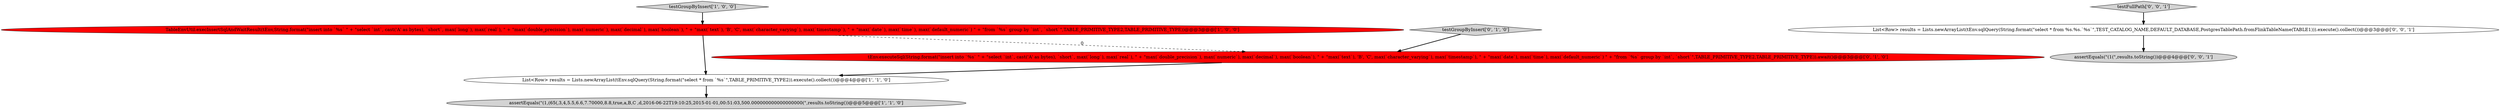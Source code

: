digraph {
3 [style = filled, label = "testGroupByInsert['1', '0', '0']", fillcolor = lightgray, shape = diamond image = "AAA0AAABBB1BBB"];
0 [style = filled, label = "TableEnvUtil.execInsertSqlAndWaitResult(tEnv,String.format(\"insert into `%s` \" + \"select `int`, cast('A' as bytes), `short`, max(`long`), max(`real`), \" + \"max(`double_precision`), max(`numeric`), max(`decimal`), max(`boolean`), \" + \"max(`text`), 'B', 'C', max(`character_varying`), max(`timestamp`), \" + \"max(`date`), max(`time`), max(`default_numeric`) \" + \"from `%s` group by `int`, `short`\",TABLE_PRIMITIVE_TYPE2,TABLE_PRIMITIVE_TYPE))@@@3@@@['1', '0', '0']", fillcolor = red, shape = ellipse image = "AAA1AAABBB1BBB"];
6 [style = filled, label = "testFullPath['0', '0', '1']", fillcolor = lightgray, shape = diamond image = "AAA0AAABBB3BBB"];
8 [style = filled, label = "assertEquals(\"(1(\",results.toString())@@@4@@@['0', '0', '1']", fillcolor = lightgray, shape = ellipse image = "AAA0AAABBB3BBB"];
4 [style = filled, label = "tEnv.executeSql(String.format(\"insert into `%s` \" + \"select `int`, cast('A' as bytes), `short`, max(`long`), max(`real`), \" + \"max(`double_precision`), max(`numeric`), max(`decimal`), max(`boolean`), \" + \"max(`text`), 'B', 'C', max(`character_varying`), max(`timestamp`), \" + \"max(`date`), max(`time`), max(`default_numeric`) \" + \"from `%s` group by `int`, `short`\",TABLE_PRIMITIVE_TYPE2,TABLE_PRIMITIVE_TYPE)).await()@@@3@@@['0', '1', '0']", fillcolor = red, shape = ellipse image = "AAA1AAABBB2BBB"];
5 [style = filled, label = "testGroupByInsert['0', '1', '0']", fillcolor = lightgray, shape = diamond image = "AAA0AAABBB2BBB"];
7 [style = filled, label = "List<Row> results = Lists.newArrayList(tEnv.sqlQuery(String.format(\"select * from %s.%s.`%s`\",TEST_CATALOG_NAME,DEFAULT_DATABASE,PostgresTablePath.fromFlinkTableName(TABLE1))).execute().collect())@@@3@@@['0', '0', '1']", fillcolor = white, shape = ellipse image = "AAA0AAABBB3BBB"];
2 [style = filled, label = "assertEquals(\"(1,(65(,3,4,5.5,6.6,7.70000,8.8,true,a,B,C ,d,2016-06-22T19:10:25,2015-01-01,00:51:03,500.000000000000000000(\",results.toString())@@@5@@@['1', '1', '0']", fillcolor = lightgray, shape = ellipse image = "AAA0AAABBB1BBB"];
1 [style = filled, label = "List<Row> results = Lists.newArrayList(tEnv.sqlQuery(String.format(\"select * from `%s`\",TABLE_PRIMITIVE_TYPE2)).execute().collect())@@@4@@@['1', '1', '0']", fillcolor = white, shape = ellipse image = "AAA0AAABBB1BBB"];
3->0 [style = bold, label=""];
4->1 [style = bold, label=""];
1->2 [style = bold, label=""];
0->4 [style = dashed, label="0"];
6->7 [style = bold, label=""];
7->8 [style = bold, label=""];
0->1 [style = bold, label=""];
5->4 [style = bold, label=""];
}
